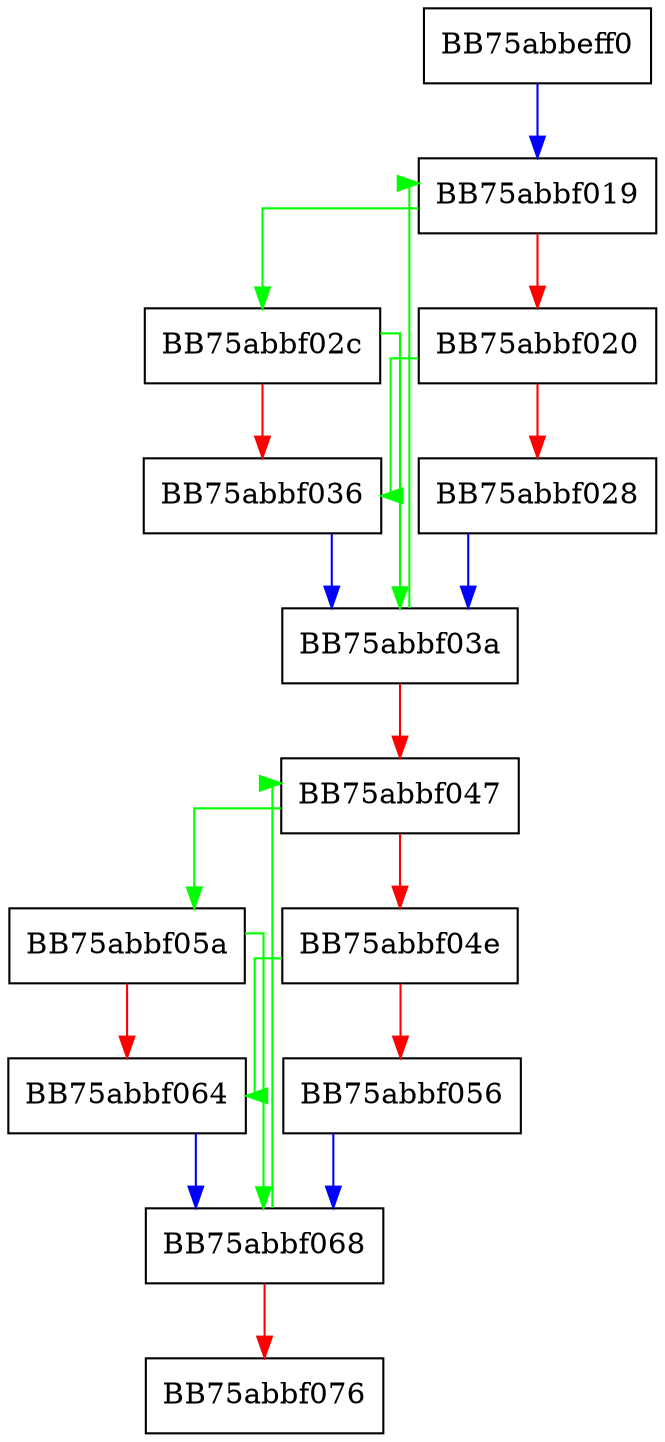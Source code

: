 digraph SSE_packsswb {
  node [shape="box"];
  graph [splines=ortho];
  BB75abbeff0 -> BB75abbf019 [color="blue"];
  BB75abbf019 -> BB75abbf02c [color="green"];
  BB75abbf019 -> BB75abbf020 [color="red"];
  BB75abbf020 -> BB75abbf036 [color="green"];
  BB75abbf020 -> BB75abbf028 [color="red"];
  BB75abbf028 -> BB75abbf03a [color="blue"];
  BB75abbf02c -> BB75abbf03a [color="green"];
  BB75abbf02c -> BB75abbf036 [color="red"];
  BB75abbf036 -> BB75abbf03a [color="blue"];
  BB75abbf03a -> BB75abbf019 [color="green"];
  BB75abbf03a -> BB75abbf047 [color="red"];
  BB75abbf047 -> BB75abbf05a [color="green"];
  BB75abbf047 -> BB75abbf04e [color="red"];
  BB75abbf04e -> BB75abbf064 [color="green"];
  BB75abbf04e -> BB75abbf056 [color="red"];
  BB75abbf056 -> BB75abbf068 [color="blue"];
  BB75abbf05a -> BB75abbf068 [color="green"];
  BB75abbf05a -> BB75abbf064 [color="red"];
  BB75abbf064 -> BB75abbf068 [color="blue"];
  BB75abbf068 -> BB75abbf047 [color="green"];
  BB75abbf068 -> BB75abbf076 [color="red"];
}